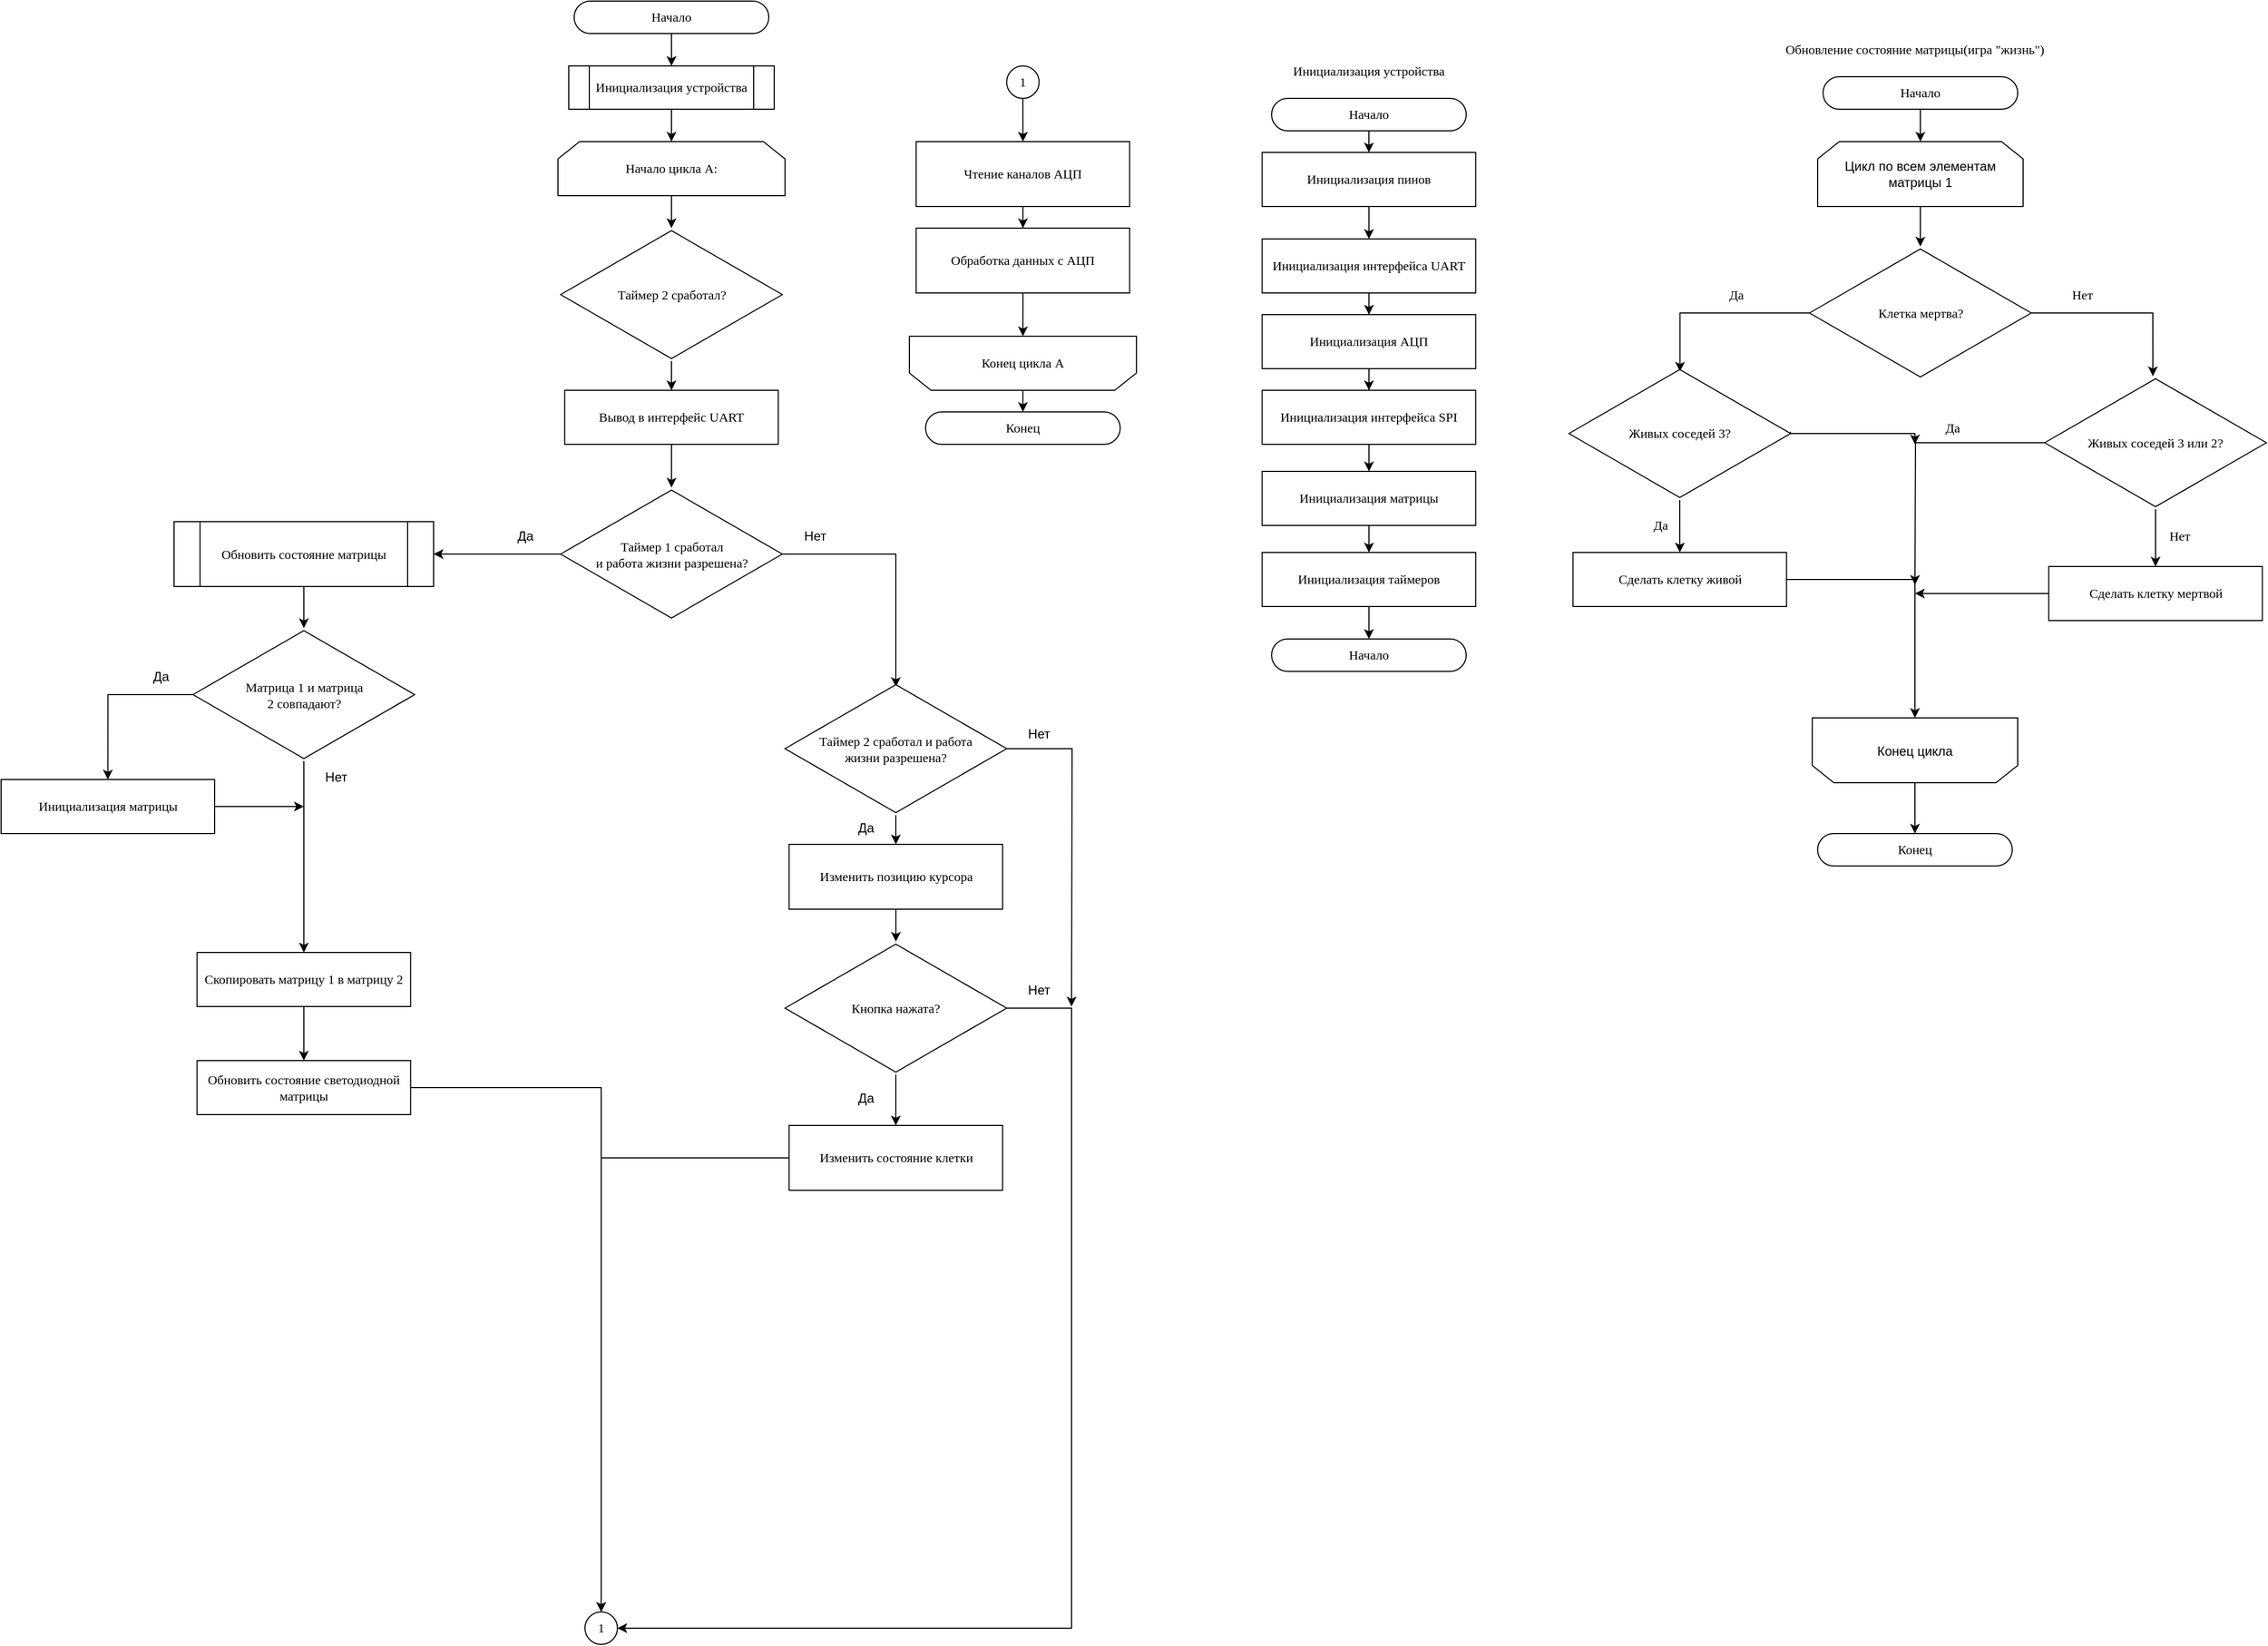 <mxfile version="20.0.1" type="github">
  <diagram id="C5RBs43oDa-KdzZeNtuy" name="Page-1">
    <mxGraphModel dx="1818" dy="937" grid="1" gridSize="10" guides="1" tooltips="1" connect="1" arrows="1" fold="1" page="1" pageScale="1" pageWidth="2336" pageHeight="1654" math="0" shadow="0">
      <root>
        <mxCell id="WIyWlLk6GJQsqaUBKTNV-0" />
        <mxCell id="WIyWlLk6GJQsqaUBKTNV-1" parent="WIyWlLk6GJQsqaUBKTNV-0" />
        <mxCell id="MBT03S3Ri95fmnL0dyo5-20" value="" style="edgeStyle=orthogonalEdgeStyle;rounded=0;orthogonalLoop=1;jettySize=auto;html=1;" edge="1" parent="WIyWlLk6GJQsqaUBKTNV-1" source="nwCR8Wp00dpBARo_HuRd-4" target="MBT03S3Ri95fmnL0dyo5-18">
          <mxGeometry relative="1" as="geometry" />
        </mxCell>
        <mxCell id="nwCR8Wp00dpBARo_HuRd-4" value="Таймер 2 сработал?" style="html=1;whiteSpace=wrap;aspect=fixed;shape=isoRectangle;fontFamily=Tahoma;" parent="WIyWlLk6GJQsqaUBKTNV-1" vertex="1">
          <mxGeometry x="627.5" y="240" width="205" height="123" as="geometry" />
        </mxCell>
        <mxCell id="nwCR8Wp00dpBARo_HuRd-10" value="" style="edgeStyle=orthogonalEdgeStyle;rounded=0;orthogonalLoop=1;jettySize=auto;html=1;fontFamily=GOST_type_B;fontSource=http%3A%2F%2Fru.legionfonts.com%2Fdownload%2Fgost-2-304-81-type-b-italic;" parent="WIyWlLk6GJQsqaUBKTNV-1" source="nwCR8Wp00dpBARo_HuRd-6" target="nwCR8Wp00dpBARo_HuRd-9" edge="1">
          <mxGeometry relative="1" as="geometry" />
        </mxCell>
        <mxCell id="nwCR8Wp00dpBARo_HuRd-6" value="Начало" style="rounded=1;whiteSpace=wrap;html=1;fontFamily=Tahoma;arcSize=50;" parent="WIyWlLk6GJQsqaUBKTNV-1" vertex="1">
          <mxGeometry x="640" y="30" width="180" height="30" as="geometry" />
        </mxCell>
        <mxCell id="nwCR8Wp00dpBARo_HuRd-54" value="" style="edgeStyle=orthogonalEdgeStyle;rounded=0;orthogonalLoop=1;jettySize=auto;html=1;fontFamily=GOST_type_B;fontSource=http%3A%2F%2Fru.legionfonts.com%2Fdownload%2Fgost-2-304-81-type-b-italic;" parent="WIyWlLk6GJQsqaUBKTNV-1" source="nwCR8Wp00dpBARo_HuRd-9" target="nwCR8Wp00dpBARo_HuRd-11" edge="1">
          <mxGeometry relative="1" as="geometry" />
        </mxCell>
        <mxCell id="nwCR8Wp00dpBARo_HuRd-9" value="Инициализация устройства" style="shape=process;whiteSpace=wrap;html=1;backgroundOutline=1;fontFamily=GOST_type_B;fontSource=http%3A%2F%2Fru.legionfonts.com%2Fdownload%2Fgost-2-304-81-type-b-italic;" parent="WIyWlLk6GJQsqaUBKTNV-1" vertex="1">
          <mxGeometry x="635" y="90" width="190" height="40" as="geometry" />
        </mxCell>
        <mxCell id="nwCR8Wp00dpBARo_HuRd-18" value="" style="edgeStyle=orthogonalEdgeStyle;rounded=0;orthogonalLoop=1;jettySize=auto;html=1;fontFamily=GOST_type_B;fontSource=http%3A%2F%2Fru.legionfonts.com%2Fdownload%2Fgost-2-304-81-type-b-italic;" parent="WIyWlLk6GJQsqaUBKTNV-1" source="nwCR8Wp00dpBARo_HuRd-11" target="nwCR8Wp00dpBARo_HuRd-4" edge="1">
          <mxGeometry relative="1" as="geometry" />
        </mxCell>
        <mxCell id="nwCR8Wp00dpBARo_HuRd-11" value="Начало цикла А:" style="shape=loopLimit;whiteSpace=wrap;html=1;fontFamily=GOST_type_B;fontSource=http%3A%2F%2Fru.legionfonts.com%2Fdownload%2Fgost-2-304-81-type-b-italic;" parent="WIyWlLk6GJQsqaUBKTNV-1" vertex="1">
          <mxGeometry x="625" y="160" width="210" height="50" as="geometry" />
        </mxCell>
        <mxCell id="nwCR8Wp00dpBARo_HuRd-26" value="" style="edgeStyle=orthogonalEdgeStyle;rounded=0;orthogonalLoop=1;jettySize=auto;html=1;fontFamily=GOST_type_B;fontSource=http%3A%2F%2Fru.legionfonts.com%2Fdownload%2Fgost-2-304-81-type-b-italic;" parent="WIyWlLk6GJQsqaUBKTNV-1" source="nwCR8Wp00dpBARo_HuRd-12" target="nwCR8Wp00dpBARo_HuRd-13" edge="1">
          <mxGeometry relative="1" as="geometry">
            <mxPoint x="620" y="700" as="targetPoint" />
          </mxGeometry>
        </mxCell>
        <mxCell id="MBT03S3Ri95fmnL0dyo5-70" style="edgeStyle=orthogonalEdgeStyle;rounded=0;orthogonalLoop=1;jettySize=auto;html=1;entryX=0.5;entryY=0.035;entryDx=0;entryDy=0;entryPerimeter=0;" edge="1" parent="WIyWlLk6GJQsqaUBKTNV-1" source="nwCR8Wp00dpBARo_HuRd-12" target="nwCR8Wp00dpBARo_HuRd-28">
          <mxGeometry relative="1" as="geometry" />
        </mxCell>
        <mxCell id="nwCR8Wp00dpBARo_HuRd-12" value="Таймер 1 сработал &lt;br&gt;и работа жизни разрешена?" style="html=1;whiteSpace=wrap;aspect=fixed;shape=isoRectangle;fontFamily=Tahoma;" parent="WIyWlLk6GJQsqaUBKTNV-1" vertex="1">
          <mxGeometry x="627.5" y="480" width="205" height="123" as="geometry" />
        </mxCell>
        <mxCell id="MBT03S3Ri95fmnL0dyo5-72" value="" style="edgeStyle=orthogonalEdgeStyle;rounded=0;orthogonalLoop=1;jettySize=auto;html=1;" edge="1" parent="WIyWlLk6GJQsqaUBKTNV-1" source="nwCR8Wp00dpBARo_HuRd-13" target="nwCR8Wp00dpBARo_HuRd-14">
          <mxGeometry relative="1" as="geometry" />
        </mxCell>
        <mxCell id="nwCR8Wp00dpBARo_HuRd-13" value="Обновить состояние матрицы" style="shape=process;whiteSpace=wrap;html=1;backgroundOutline=1;fontFamily=Tahoma;" parent="WIyWlLk6GJQsqaUBKTNV-1" vertex="1">
          <mxGeometry x="270" y="511.5" width="240" height="60" as="geometry" />
        </mxCell>
        <mxCell id="nwCR8Wp00dpBARo_HuRd-39" style="edgeStyle=orthogonalEdgeStyle;rounded=0;orthogonalLoop=1;jettySize=auto;html=1;entryX=0.5;entryY=0;entryDx=0;entryDy=0;fontFamily=GOST_type_B;fontSource=http%3A%2F%2Fru.legionfonts.com%2Fdownload%2Fgost-2-304-81-type-b-italic;exitX=0.012;exitY=0.5;exitDx=0;exitDy=0;exitPerimeter=0;" parent="WIyWlLk6GJQsqaUBKTNV-1" source="nwCR8Wp00dpBARo_HuRd-14" target="MBT03S3Ri95fmnL0dyo5-29" edge="1">
          <mxGeometry relative="1" as="geometry">
            <Array as="points">
              <mxPoint x="209" y="672" />
            </Array>
            <mxPoint x="200" y="750" as="targetPoint" />
          </mxGeometry>
        </mxCell>
        <mxCell id="nwCR8Wp00dpBARo_HuRd-41" style="edgeStyle=orthogonalEdgeStyle;rounded=0;orthogonalLoop=1;jettySize=auto;html=1;fontFamily=GOST_type_B;fontSource=http%3A%2F%2Fru.legionfonts.com%2Fdownload%2Fgost-2-304-81-type-b-italic;entryX=0.5;entryY=0;entryDx=0;entryDy=0;" parent="WIyWlLk6GJQsqaUBKTNV-1" source="nwCR8Wp00dpBARo_HuRd-14" target="MBT03S3Ri95fmnL0dyo5-31" edge="1">
          <mxGeometry relative="1" as="geometry">
            <mxPoint x="390" y="860" as="targetPoint" />
          </mxGeometry>
        </mxCell>
        <mxCell id="nwCR8Wp00dpBARo_HuRd-14" value="Матрица 1 и матрица &lt;br&gt;2 совпадают?" style="html=1;whiteSpace=wrap;aspect=fixed;shape=isoRectangle;fontFamily=Tahoma;" parent="WIyWlLk6GJQsqaUBKTNV-1" vertex="1">
          <mxGeometry x="287.5" y="610" width="205" height="123" as="geometry" />
        </mxCell>
        <mxCell id="nwCR8Wp00dpBARo_HuRd-42" value="" style="edgeStyle=orthogonalEdgeStyle;rounded=0;orthogonalLoop=1;jettySize=auto;html=1;fontFamily=GOST_type_B;fontSource=http%3A%2F%2Fru.legionfonts.com%2Fdownload%2Fgost-2-304-81-type-b-italic;exitX=0.5;exitY=1;exitDx=0;exitDy=0;entryX=0.5;entryY=0;entryDx=0;entryDy=0;" parent="WIyWlLk6GJQsqaUBKTNV-1" source="MBT03S3Ri95fmnL0dyo5-31" target="MBT03S3Ri95fmnL0dyo5-32" edge="1">
          <mxGeometry relative="1" as="geometry">
            <mxPoint x="390" y="968.5" as="sourcePoint" />
            <mxPoint x="390" y="990" as="targetPoint" />
            <Array as="points" />
          </mxGeometry>
        </mxCell>
        <mxCell id="nwCR8Wp00dpBARo_HuRd-47" style="edgeStyle=orthogonalEdgeStyle;rounded=0;orthogonalLoop=1;jettySize=auto;html=1;fontFamily=GOST_type_B;fontSource=http%3A%2F%2Fru.legionfonts.com%2Fdownload%2Fgost-2-304-81-type-b-italic;exitX=1;exitY=0.5;exitDx=0;exitDy=0;entryX=0.5;entryY=0;entryDx=0;entryDy=0;" parent="WIyWlLk6GJQsqaUBKTNV-1" source="MBT03S3Ri95fmnL0dyo5-32" edge="1" target="nwCR8Wp00dpBARo_HuRd-45">
          <mxGeometry relative="1" as="geometry">
            <mxPoint x="670" y="1390" as="targetPoint" />
            <mxPoint x="520" y="1330.0" as="sourcePoint" />
          </mxGeometry>
        </mxCell>
        <mxCell id="nwCR8Wp00dpBARo_HuRd-32" value="" style="edgeStyle=orthogonalEdgeStyle;rounded=0;orthogonalLoop=1;jettySize=auto;html=1;fontFamily=GOST_type_B;fontSource=http%3A%2F%2Fru.legionfonts.com%2Fdownload%2Fgost-2-304-81-type-b-italic;" parent="WIyWlLk6GJQsqaUBKTNV-1" source="nwCR8Wp00dpBARo_HuRd-22" target="nwCR8Wp00dpBARo_HuRd-31" edge="1">
          <mxGeometry relative="1" as="geometry" />
        </mxCell>
        <UserObject label="Изменить позицию курсора" treeRoot="1" id="nwCR8Wp00dpBARo_HuRd-22">
          <mxCell style="whiteSpace=wrap;html=1;align=center;treeFolding=1;treeMoving=1;newEdgeStyle={&quot;edgeStyle&quot;:&quot;elbowEdgeStyle&quot;,&quot;startArrow&quot;:&quot;none&quot;,&quot;endArrow&quot;:&quot;none&quot;};fontFamily=GOST_type_B;fontSource=http%3A%2F%2Fru.legionfonts.com%2Fdownload%2Fgost-2-304-81-type-b-italic;" parent="WIyWlLk6GJQsqaUBKTNV-1" vertex="1">
            <mxGeometry x="838.75" y="810" width="197.5" height="60" as="geometry" />
          </mxCell>
        </UserObject>
        <mxCell id="nwCR8Wp00dpBARo_HuRd-30" value="" style="edgeStyle=orthogonalEdgeStyle;rounded=0;orthogonalLoop=1;jettySize=auto;html=1;fontFamily=GOST_type_B;fontSource=http%3A%2F%2Fru.legionfonts.com%2Fdownload%2Fgost-2-304-81-type-b-italic;" parent="WIyWlLk6GJQsqaUBKTNV-1" source="nwCR8Wp00dpBARo_HuRd-28" target="nwCR8Wp00dpBARo_HuRd-22" edge="1">
          <mxGeometry relative="1" as="geometry" />
        </mxCell>
        <mxCell id="MBT03S3Ri95fmnL0dyo5-83" style="edgeStyle=orthogonalEdgeStyle;rounded=0;orthogonalLoop=1;jettySize=auto;html=1;" edge="1" parent="WIyWlLk6GJQsqaUBKTNV-1" source="nwCR8Wp00dpBARo_HuRd-28">
          <mxGeometry relative="1" as="geometry">
            <mxPoint x="1100" y="960" as="targetPoint" />
          </mxGeometry>
        </mxCell>
        <mxCell id="nwCR8Wp00dpBARo_HuRd-28" value="Таймер 2 сработал и работа&lt;br&gt;жизни разрешена?" style="html=1;whiteSpace=wrap;aspect=fixed;shape=isoRectangle;fontFamily=Tahoma;" parent="WIyWlLk6GJQsqaUBKTNV-1" vertex="1">
          <mxGeometry x="835" y="660" width="205" height="123" as="geometry" />
        </mxCell>
        <mxCell id="nwCR8Wp00dpBARo_HuRd-34" value="" style="edgeStyle=orthogonalEdgeStyle;rounded=0;orthogonalLoop=1;jettySize=auto;html=1;fontFamily=GOST_type_B;fontSource=http%3A%2F%2Fru.legionfonts.com%2Fdownload%2Fgost-2-304-81-type-b-italic;entryX=0.5;entryY=0;entryDx=0;entryDy=0;" parent="WIyWlLk6GJQsqaUBKTNV-1" source="nwCR8Wp00dpBARo_HuRd-31" target="MBT03S3Ri95fmnL0dyo5-33" edge="1">
          <mxGeometry relative="1" as="geometry">
            <mxPoint x="937.583" y="1050.0" as="targetPoint" />
          </mxGeometry>
        </mxCell>
        <mxCell id="MBT03S3Ri95fmnL0dyo5-84" style="edgeStyle=orthogonalEdgeStyle;rounded=0;orthogonalLoop=1;jettySize=auto;html=1;entryX=1;entryY=0.5;entryDx=0;entryDy=0;" edge="1" parent="WIyWlLk6GJQsqaUBKTNV-1" source="nwCR8Wp00dpBARo_HuRd-31" target="nwCR8Wp00dpBARo_HuRd-45">
          <mxGeometry relative="1" as="geometry">
            <Array as="points">
              <mxPoint x="1100" y="962" />
              <mxPoint x="1100" y="1535" />
            </Array>
          </mxGeometry>
        </mxCell>
        <mxCell id="nwCR8Wp00dpBARo_HuRd-31" value="Кнопка нажата?" style="html=1;whiteSpace=wrap;aspect=fixed;shape=isoRectangle;fontFamily=Tahoma;" parent="WIyWlLk6GJQsqaUBKTNV-1" vertex="1">
          <mxGeometry x="835" y="900" width="205" height="123" as="geometry" />
        </mxCell>
        <mxCell id="nwCR8Wp00dpBARo_HuRd-45" value="1" style="ellipse;whiteSpace=wrap;html=1;fontFamily=GOST_type_B;fontSource=http%3A%2F%2Fru.legionfonts.com%2Fdownload%2Fgost-2-304-81-type-b-italic;" parent="WIyWlLk6GJQsqaUBKTNV-1" vertex="1">
          <mxGeometry x="650" y="1520" width="30" height="30" as="geometry" />
        </mxCell>
        <mxCell id="nwCR8Wp00dpBARo_HuRd-50" value="" style="edgeStyle=orthogonalEdgeStyle;rounded=0;orthogonalLoop=1;jettySize=auto;html=1;fontFamily=GOST_type_B;fontSource=http%3A%2F%2Fru.legionfonts.com%2Fdownload%2Fgost-2-304-81-type-b-italic;" parent="WIyWlLk6GJQsqaUBKTNV-1" source="nwCR8Wp00dpBARo_HuRd-48" target="nwCR8Wp00dpBARo_HuRd-49" edge="1">
          <mxGeometry relative="1" as="geometry" />
        </mxCell>
        <mxCell id="nwCR8Wp00dpBARo_HuRd-48" value="1" style="ellipse;whiteSpace=wrap;html=1;fontFamily=GOST_type_B;fontSource=http%3A%2F%2Fru.legionfonts.com%2Fdownload%2Fgost-2-304-81-type-b-italic;" parent="WIyWlLk6GJQsqaUBKTNV-1" vertex="1">
          <mxGeometry x="1040" y="90" width="30" height="30" as="geometry" />
        </mxCell>
        <mxCell id="nwCR8Wp00dpBARo_HuRd-53" value="" style="edgeStyle=orthogonalEdgeStyle;rounded=0;orthogonalLoop=1;jettySize=auto;html=1;fontFamily=GOST_type_B;fontSource=http%3A%2F%2Fru.legionfonts.com%2Fdownload%2Fgost-2-304-81-type-b-italic;" parent="WIyWlLk6GJQsqaUBKTNV-1" source="nwCR8Wp00dpBARo_HuRd-49" target="nwCR8Wp00dpBARo_HuRd-52" edge="1">
          <mxGeometry relative="1" as="geometry" />
        </mxCell>
        <UserObject label="Чтение каналов АЦП" treeRoot="1" id="nwCR8Wp00dpBARo_HuRd-49">
          <mxCell style="whiteSpace=wrap;html=1;align=center;treeFolding=1;treeMoving=1;newEdgeStyle={&quot;edgeStyle&quot;:&quot;elbowEdgeStyle&quot;,&quot;startArrow&quot;:&quot;none&quot;,&quot;endArrow&quot;:&quot;none&quot;};fontFamily=GOST_type_B;fontSource=http%3A%2F%2Fru.legionfonts.com%2Fdownload%2Fgost-2-304-81-type-b-italic;" parent="WIyWlLk6GJQsqaUBKTNV-1" vertex="1">
            <mxGeometry x="956.25" y="160" width="197.5" height="60" as="geometry" />
          </mxCell>
        </UserObject>
        <mxCell id="nwCR8Wp00dpBARo_HuRd-58" value="" style="edgeStyle=orthogonalEdgeStyle;rounded=0;orthogonalLoop=1;jettySize=auto;html=1;fontFamily=GOST_type_B;fontSource=http%3A%2F%2Fru.legionfonts.com%2Fdownload%2Fgost-2-304-81-type-b-italic;" parent="WIyWlLk6GJQsqaUBKTNV-1" source="nwCR8Wp00dpBARo_HuRd-52" target="nwCR8Wp00dpBARo_HuRd-55" edge="1">
          <mxGeometry relative="1" as="geometry" />
        </mxCell>
        <UserObject label="Обработка данных с АЦП" treeRoot="1" id="nwCR8Wp00dpBARo_HuRd-52">
          <mxCell style="whiteSpace=wrap;html=1;align=center;treeFolding=1;treeMoving=1;newEdgeStyle={&quot;edgeStyle&quot;:&quot;elbowEdgeStyle&quot;,&quot;startArrow&quot;:&quot;none&quot;,&quot;endArrow&quot;:&quot;none&quot;};fontFamily=GOST_type_B;fontSource=http%3A%2F%2Fru.legionfonts.com%2Fdownload%2Fgost-2-304-81-type-b-italic;" parent="WIyWlLk6GJQsqaUBKTNV-1" vertex="1">
            <mxGeometry x="956.25" y="240" width="197.5" height="60" as="geometry" />
          </mxCell>
        </UserObject>
        <mxCell id="MBT03S3Ri95fmnL0dyo5-1" value="" style="edgeStyle=orthogonalEdgeStyle;rounded=0;orthogonalLoop=1;jettySize=auto;html=1;" edge="1" parent="WIyWlLk6GJQsqaUBKTNV-1" source="nwCR8Wp00dpBARo_HuRd-55" target="MBT03S3Ri95fmnL0dyo5-0">
          <mxGeometry relative="1" as="geometry" />
        </mxCell>
        <mxCell id="nwCR8Wp00dpBARo_HuRd-55" value="" style="shape=loopLimit;whiteSpace=wrap;html=1;fontFamily=GOST_type_B;fontSource=http%3A%2F%2Fru.legionfonts.com%2Fdownload%2Fgost-2-304-81-type-b-italic;rotation=-180;" parent="WIyWlLk6GJQsqaUBKTNV-1" vertex="1">
          <mxGeometry x="950" y="340" width="210" height="50" as="geometry" />
        </mxCell>
        <mxCell id="nwCR8Wp00dpBARo_HuRd-59" value="Конец цикла А" style="text;html=1;strokeColor=none;fillColor=none;align=center;verticalAlign=middle;whiteSpace=wrap;rounded=0;fontFamily=GOST_type_B;fontSource=http%3A%2F%2Fru.legionfonts.com%2Fdownload%2Fgost-2-304-81-type-b-italic;" parent="WIyWlLk6GJQsqaUBKTNV-1" vertex="1">
          <mxGeometry x="995" y="350" width="120" height="30" as="geometry" />
        </mxCell>
        <mxCell id="nwCR8Wp00dpBARo_HuRd-60" value="Инициализация устройства" style="text;html=1;strokeColor=none;fillColor=none;align=center;verticalAlign=middle;whiteSpace=wrap;rounded=0;fontFamily=GOST_type_B;fontSource=http%3A%2F%2Fru.legionfonts.com%2Fdownload%2Fgost-2-304-81-type-b-italic;" parent="WIyWlLk6GJQsqaUBKTNV-1" vertex="1">
          <mxGeometry x="1270" y="80" width="210" height="30" as="geometry" />
        </mxCell>
        <mxCell id="MBT03S3Ri95fmnL0dyo5-0" value="Конец" style="rounded=1;whiteSpace=wrap;html=1;fontFamily=Tahoma;arcSize=50;" vertex="1" parent="WIyWlLk6GJQsqaUBKTNV-1">
          <mxGeometry x="965" y="410" width="180" height="30" as="geometry" />
        </mxCell>
        <mxCell id="MBT03S3Ri95fmnL0dyo5-4" value="" style="edgeStyle=orthogonalEdgeStyle;rounded=0;orthogonalLoop=1;jettySize=auto;html=1;" edge="1" parent="WIyWlLk6GJQsqaUBKTNV-1" source="MBT03S3Ri95fmnL0dyo5-2" target="MBT03S3Ri95fmnL0dyo5-3">
          <mxGeometry relative="1" as="geometry" />
        </mxCell>
        <mxCell id="MBT03S3Ri95fmnL0dyo5-2" value="Начало" style="rounded=1;whiteSpace=wrap;html=1;fontFamily=Tahoma;arcSize=50;" vertex="1" parent="WIyWlLk6GJQsqaUBKTNV-1">
          <mxGeometry x="1285" y="120" width="180" height="30" as="geometry" />
        </mxCell>
        <mxCell id="MBT03S3Ri95fmnL0dyo5-6" value="" style="edgeStyle=orthogonalEdgeStyle;rounded=0;orthogonalLoop=1;jettySize=auto;html=1;" edge="1" parent="WIyWlLk6GJQsqaUBKTNV-1" source="MBT03S3Ri95fmnL0dyo5-3" target="MBT03S3Ri95fmnL0dyo5-5">
          <mxGeometry relative="1" as="geometry" />
        </mxCell>
        <UserObject label="Инициализация пинов" treeRoot="1" id="MBT03S3Ri95fmnL0dyo5-3">
          <mxCell style="whiteSpace=wrap;html=1;align=center;treeFolding=1;treeMoving=1;newEdgeStyle={&quot;edgeStyle&quot;:&quot;elbowEdgeStyle&quot;,&quot;startArrow&quot;:&quot;none&quot;,&quot;endArrow&quot;:&quot;none&quot;};fontFamily=GOST_type_B;fontSource=http%3A%2F%2Fru.legionfonts.com%2Fdownload%2Fgost-2-304-81-type-b-italic;" vertex="1" parent="WIyWlLk6GJQsqaUBKTNV-1">
            <mxGeometry x="1276.25" y="170" width="197.5" height="50" as="geometry" />
          </mxCell>
        </UserObject>
        <mxCell id="MBT03S3Ri95fmnL0dyo5-8" value="" style="edgeStyle=orthogonalEdgeStyle;rounded=0;orthogonalLoop=1;jettySize=auto;html=1;" edge="1" parent="WIyWlLk6GJQsqaUBKTNV-1" source="MBT03S3Ri95fmnL0dyo5-5" target="MBT03S3Ri95fmnL0dyo5-7">
          <mxGeometry relative="1" as="geometry" />
        </mxCell>
        <UserObject label="Инициализация интерфейса UART" treeRoot="1" id="MBT03S3Ri95fmnL0dyo5-5">
          <mxCell style="whiteSpace=wrap;html=1;align=center;treeFolding=1;treeMoving=1;newEdgeStyle={&quot;edgeStyle&quot;:&quot;elbowEdgeStyle&quot;,&quot;startArrow&quot;:&quot;none&quot;,&quot;endArrow&quot;:&quot;none&quot;};fontFamily=GOST_type_B;fontSource=http%3A%2F%2Fru.legionfonts.com%2Fdownload%2Fgost-2-304-81-type-b-italic;" vertex="1" parent="WIyWlLk6GJQsqaUBKTNV-1">
            <mxGeometry x="1276.25" y="250" width="197.5" height="50" as="geometry" />
          </mxCell>
        </UserObject>
        <mxCell id="MBT03S3Ri95fmnL0dyo5-12" value="" style="edgeStyle=orthogonalEdgeStyle;rounded=0;orthogonalLoop=1;jettySize=auto;html=1;" edge="1" parent="WIyWlLk6GJQsqaUBKTNV-1" source="MBT03S3Ri95fmnL0dyo5-7" target="MBT03S3Ri95fmnL0dyo5-11">
          <mxGeometry relative="1" as="geometry" />
        </mxCell>
        <UserObject label="Инициализация АЦП" treeRoot="1" id="MBT03S3Ri95fmnL0dyo5-7">
          <mxCell style="whiteSpace=wrap;html=1;align=center;treeFolding=1;treeMoving=1;newEdgeStyle={&quot;edgeStyle&quot;:&quot;elbowEdgeStyle&quot;,&quot;startArrow&quot;:&quot;none&quot;,&quot;endArrow&quot;:&quot;none&quot;};fontFamily=GOST_type_B;fontSource=http%3A%2F%2Fru.legionfonts.com%2Fdownload%2Fgost-2-304-81-type-b-italic;" vertex="1" parent="WIyWlLk6GJQsqaUBKTNV-1">
            <mxGeometry x="1276.25" y="320" width="197.5" height="50" as="geometry" />
          </mxCell>
        </UserObject>
        <mxCell id="MBT03S3Ri95fmnL0dyo5-14" value="" style="edgeStyle=orthogonalEdgeStyle;rounded=0;orthogonalLoop=1;jettySize=auto;html=1;" edge="1" parent="WIyWlLk6GJQsqaUBKTNV-1" source="MBT03S3Ri95fmnL0dyo5-11" target="MBT03S3Ri95fmnL0dyo5-13">
          <mxGeometry relative="1" as="geometry" />
        </mxCell>
        <UserObject label="Инициализация интерфейса SPI" treeRoot="1" id="MBT03S3Ri95fmnL0dyo5-11">
          <mxCell style="whiteSpace=wrap;html=1;align=center;treeFolding=1;treeMoving=1;newEdgeStyle={&quot;edgeStyle&quot;:&quot;elbowEdgeStyle&quot;,&quot;startArrow&quot;:&quot;none&quot;,&quot;endArrow&quot;:&quot;none&quot;};fontFamily=GOST_type_B;fontSource=http%3A%2F%2Fru.legionfonts.com%2Fdownload%2Fgost-2-304-81-type-b-italic;" vertex="1" parent="WIyWlLk6GJQsqaUBKTNV-1">
            <mxGeometry x="1276.25" y="390" width="197.5" height="50" as="geometry" />
          </mxCell>
        </UserObject>
        <mxCell id="MBT03S3Ri95fmnL0dyo5-24" value="" style="edgeStyle=orthogonalEdgeStyle;rounded=0;orthogonalLoop=1;jettySize=auto;html=1;" edge="1" parent="WIyWlLk6GJQsqaUBKTNV-1" source="MBT03S3Ri95fmnL0dyo5-13" target="MBT03S3Ri95fmnL0dyo5-23">
          <mxGeometry relative="1" as="geometry" />
        </mxCell>
        <UserObject label="Инициализация матрицы" treeRoot="1" id="MBT03S3Ri95fmnL0dyo5-13">
          <mxCell style="whiteSpace=wrap;html=1;align=center;treeFolding=1;treeMoving=1;newEdgeStyle={&quot;edgeStyle&quot;:&quot;elbowEdgeStyle&quot;,&quot;startArrow&quot;:&quot;none&quot;,&quot;endArrow&quot;:&quot;none&quot;};fontFamily=GOST_type_B;fontSource=http%3A%2F%2Fru.legionfonts.com%2Fdownload%2Fgost-2-304-81-type-b-italic;" vertex="1" parent="WIyWlLk6GJQsqaUBKTNV-1">
            <mxGeometry x="1276.25" y="465" width="197.5" height="50" as="geometry" />
          </mxCell>
        </UserObject>
        <mxCell id="MBT03S3Ri95fmnL0dyo5-16" value="Начало" style="rounded=1;whiteSpace=wrap;html=1;fontFamily=Tahoma;arcSize=50;" vertex="1" parent="WIyWlLk6GJQsqaUBKTNV-1">
          <mxGeometry x="1285" y="620" width="180" height="30" as="geometry" />
        </mxCell>
        <mxCell id="MBT03S3Ri95fmnL0dyo5-21" value="" style="edgeStyle=orthogonalEdgeStyle;rounded=0;orthogonalLoop=1;jettySize=auto;html=1;" edge="1" parent="WIyWlLk6GJQsqaUBKTNV-1" source="MBT03S3Ri95fmnL0dyo5-18" target="nwCR8Wp00dpBARo_HuRd-12">
          <mxGeometry relative="1" as="geometry" />
        </mxCell>
        <UserObject label="Вывод в интерфейс UART" treeRoot="1" id="MBT03S3Ri95fmnL0dyo5-18">
          <mxCell style="whiteSpace=wrap;html=1;align=center;treeFolding=1;treeMoving=1;newEdgeStyle={&quot;edgeStyle&quot;:&quot;elbowEdgeStyle&quot;,&quot;startArrow&quot;:&quot;none&quot;,&quot;endArrow&quot;:&quot;none&quot;};fontFamily=GOST_type_B;fontSource=http%3A%2F%2Fru.legionfonts.com%2Fdownload%2Fgost-2-304-81-type-b-italic;" vertex="1" parent="WIyWlLk6GJQsqaUBKTNV-1">
            <mxGeometry x="631.25" y="390" width="197.5" height="50" as="geometry" />
          </mxCell>
        </UserObject>
        <mxCell id="MBT03S3Ri95fmnL0dyo5-25" value="" style="edgeStyle=orthogonalEdgeStyle;rounded=0;orthogonalLoop=1;jettySize=auto;html=1;" edge="1" parent="WIyWlLk6GJQsqaUBKTNV-1" source="MBT03S3Ri95fmnL0dyo5-23" target="MBT03S3Ri95fmnL0dyo5-16">
          <mxGeometry relative="1" as="geometry" />
        </mxCell>
        <UserObject label="Инициализация таймеров" treeRoot="1" id="MBT03S3Ri95fmnL0dyo5-23">
          <mxCell style="whiteSpace=wrap;html=1;align=center;treeFolding=1;treeMoving=1;newEdgeStyle={&quot;edgeStyle&quot;:&quot;elbowEdgeStyle&quot;,&quot;startArrow&quot;:&quot;none&quot;,&quot;endArrow&quot;:&quot;none&quot;};fontFamily=GOST_type_B;fontSource=http%3A%2F%2Fru.legionfonts.com%2Fdownload%2Fgost-2-304-81-type-b-italic;" vertex="1" parent="WIyWlLk6GJQsqaUBKTNV-1">
            <mxGeometry x="1276.25" y="540" width="197.5" height="50" as="geometry" />
          </mxCell>
        </UserObject>
        <mxCell id="MBT03S3Ri95fmnL0dyo5-30" style="edgeStyle=orthogonalEdgeStyle;rounded=0;orthogonalLoop=1;jettySize=auto;html=1;" edge="1" parent="WIyWlLk6GJQsqaUBKTNV-1" source="MBT03S3Ri95fmnL0dyo5-29">
          <mxGeometry relative="1" as="geometry">
            <mxPoint x="390" y="775" as="targetPoint" />
          </mxGeometry>
        </mxCell>
        <UserObject label="Инициализация матрицы" treeRoot="1" id="MBT03S3Ri95fmnL0dyo5-29">
          <mxCell style="whiteSpace=wrap;html=1;align=center;treeFolding=1;treeMoving=1;newEdgeStyle={&quot;edgeStyle&quot;:&quot;elbowEdgeStyle&quot;,&quot;startArrow&quot;:&quot;none&quot;,&quot;endArrow&quot;:&quot;none&quot;};fontFamily=GOST_type_B;fontSource=http%3A%2F%2Fru.legionfonts.com%2Fdownload%2Fgost-2-304-81-type-b-italic;" vertex="1" parent="WIyWlLk6GJQsqaUBKTNV-1">
            <mxGeometry x="110" y="750" width="197.5" height="50" as="geometry" />
          </mxCell>
        </UserObject>
        <UserObject label="Скопировать матрицу 1 в матрицу 2" treeRoot="1" id="MBT03S3Ri95fmnL0dyo5-31">
          <mxCell style="whiteSpace=wrap;html=1;align=center;treeFolding=1;treeMoving=1;newEdgeStyle={&quot;edgeStyle&quot;:&quot;elbowEdgeStyle&quot;,&quot;startArrow&quot;:&quot;none&quot;,&quot;endArrow&quot;:&quot;none&quot;};fontFamily=GOST_type_B;fontSource=http%3A%2F%2Fru.legionfonts.com%2Fdownload%2Fgost-2-304-81-type-b-italic;" vertex="1" parent="WIyWlLk6GJQsqaUBKTNV-1">
            <mxGeometry x="291.25" y="910" width="197.5" height="50" as="geometry" />
          </mxCell>
        </UserObject>
        <UserObject label="Обновить состояние светодиодной матрицы" treeRoot="1" id="MBT03S3Ri95fmnL0dyo5-32">
          <mxCell style="whiteSpace=wrap;html=1;align=center;treeFolding=1;treeMoving=1;newEdgeStyle={&quot;edgeStyle&quot;:&quot;elbowEdgeStyle&quot;,&quot;startArrow&quot;:&quot;none&quot;,&quot;endArrow&quot;:&quot;none&quot;};fontFamily=GOST_type_B;fontSource=http%3A%2F%2Fru.legionfonts.com%2Fdownload%2Fgost-2-304-81-type-b-italic;" vertex="1" parent="WIyWlLk6GJQsqaUBKTNV-1">
            <mxGeometry x="291.25" y="1010" width="197.5" height="50" as="geometry" />
          </mxCell>
        </UserObject>
        <mxCell id="MBT03S3Ri95fmnL0dyo5-76" style="edgeStyle=orthogonalEdgeStyle;rounded=0;orthogonalLoop=1;jettySize=auto;html=1;entryX=0.5;entryY=0;entryDx=0;entryDy=0;" edge="1" parent="WIyWlLk6GJQsqaUBKTNV-1" source="MBT03S3Ri95fmnL0dyo5-33" target="nwCR8Wp00dpBARo_HuRd-45">
          <mxGeometry relative="1" as="geometry" />
        </mxCell>
        <UserObject label="Изменить состояние клетки" treeRoot="1" id="MBT03S3Ri95fmnL0dyo5-33">
          <mxCell style="whiteSpace=wrap;html=1;align=center;treeFolding=1;treeMoving=1;newEdgeStyle={&quot;edgeStyle&quot;:&quot;elbowEdgeStyle&quot;,&quot;startArrow&quot;:&quot;none&quot;,&quot;endArrow&quot;:&quot;none&quot;};fontFamily=GOST_type_B;fontSource=http%3A%2F%2Fru.legionfonts.com%2Fdownload%2Fgost-2-304-81-type-b-italic;" vertex="1" parent="WIyWlLk6GJQsqaUBKTNV-1">
            <mxGeometry x="838.75" y="1070" width="197.5" height="60" as="geometry" />
          </mxCell>
        </UserObject>
        <mxCell id="MBT03S3Ri95fmnL0dyo5-39" value="" style="edgeStyle=orthogonalEdgeStyle;rounded=0;orthogonalLoop=1;jettySize=auto;html=1;exitX=0.5;exitY=1;exitDx=0;exitDy=0;" edge="1" parent="WIyWlLk6GJQsqaUBKTNV-1" source="MBT03S3Ri95fmnL0dyo5-34" target="MBT03S3Ri95fmnL0dyo5-38">
          <mxGeometry relative="1" as="geometry">
            <Array as="points">
              <mxPoint x="1885" y="140" />
              <mxPoint x="1885" y="140" />
            </Array>
          </mxGeometry>
        </mxCell>
        <mxCell id="MBT03S3Ri95fmnL0dyo5-34" value="Начало" style="rounded=1;whiteSpace=wrap;html=1;fontFamily=Tahoma;arcSize=50;" vertex="1" parent="WIyWlLk6GJQsqaUBKTNV-1">
          <mxGeometry x="1795" y="100" width="180" height="30" as="geometry" />
        </mxCell>
        <mxCell id="MBT03S3Ri95fmnL0dyo5-37" value="Обновление состояние матрицы(игра &quot;жизнь&quot;)" style="text;html=1;strokeColor=none;fillColor=none;align=center;verticalAlign=middle;whiteSpace=wrap;rounded=0;fontFamily=GOST_type_B;fontSource=http%3A%2F%2Fru.legionfonts.com%2Fdownload%2Fgost-2-304-81-type-b-italic;" vertex="1" parent="WIyWlLk6GJQsqaUBKTNV-1">
          <mxGeometry x="1755" y="60" width="250" height="30" as="geometry" />
        </mxCell>
        <mxCell id="MBT03S3Ri95fmnL0dyo5-41" value="" style="edgeStyle=orthogonalEdgeStyle;rounded=0;orthogonalLoop=1;jettySize=auto;html=1;" edge="1" parent="WIyWlLk6GJQsqaUBKTNV-1" source="MBT03S3Ri95fmnL0dyo5-38" target="MBT03S3Ri95fmnL0dyo5-40">
          <mxGeometry relative="1" as="geometry" />
        </mxCell>
        <mxCell id="MBT03S3Ri95fmnL0dyo5-38" value="Цикл по всем элементам матрицы 1" style="shape=loopLimit;whiteSpace=wrap;html=1;" vertex="1" parent="WIyWlLk6GJQsqaUBKTNV-1">
          <mxGeometry x="1790" y="160" width="190" height="60" as="geometry" />
        </mxCell>
        <mxCell id="MBT03S3Ri95fmnL0dyo5-43" style="edgeStyle=orthogonalEdgeStyle;rounded=0;orthogonalLoop=1;jettySize=auto;html=1;entryX=0.501;entryY=0.034;entryDx=0;entryDy=0;entryPerimeter=0;" edge="1" parent="WIyWlLk6GJQsqaUBKTNV-1" source="MBT03S3Ri95fmnL0dyo5-40" target="MBT03S3Ri95fmnL0dyo5-42">
          <mxGeometry relative="1" as="geometry">
            <Array as="points">
              <mxPoint x="1663" y="319" />
            </Array>
          </mxGeometry>
        </mxCell>
        <mxCell id="MBT03S3Ri95fmnL0dyo5-48" style="edgeStyle=orthogonalEdgeStyle;rounded=0;orthogonalLoop=1;jettySize=auto;html=1;entryX=0.488;entryY=0;entryDx=0;entryDy=0;entryPerimeter=0;" edge="1" parent="WIyWlLk6GJQsqaUBKTNV-1" source="MBT03S3Ri95fmnL0dyo5-40" target="MBT03S3Ri95fmnL0dyo5-47">
          <mxGeometry relative="1" as="geometry" />
        </mxCell>
        <mxCell id="MBT03S3Ri95fmnL0dyo5-40" value="Клетка мертва?" style="html=1;whiteSpace=wrap;aspect=fixed;shape=isoRectangle;fontFamily=Tahoma;" vertex="1" parent="WIyWlLk6GJQsqaUBKTNV-1">
          <mxGeometry x="1782.5" y="257" width="205" height="123" as="geometry" />
        </mxCell>
        <mxCell id="MBT03S3Ri95fmnL0dyo5-46" value="" style="edgeStyle=orthogonalEdgeStyle;rounded=0;orthogonalLoop=1;jettySize=auto;html=1;" edge="1" parent="WIyWlLk6GJQsqaUBKTNV-1" source="MBT03S3Ri95fmnL0dyo5-42" target="MBT03S3Ri95fmnL0dyo5-45">
          <mxGeometry relative="1" as="geometry" />
        </mxCell>
        <mxCell id="MBT03S3Ri95fmnL0dyo5-62" style="edgeStyle=orthogonalEdgeStyle;rounded=0;orthogonalLoop=1;jettySize=auto;html=1;exitX=0.999;exitY=0.487;exitDx=0;exitDy=0;exitPerimeter=0;" edge="1" parent="WIyWlLk6GJQsqaUBKTNV-1" source="MBT03S3Ri95fmnL0dyo5-42">
          <mxGeometry relative="1" as="geometry">
            <mxPoint x="1880" y="440" as="targetPoint" />
            <Array as="points">
              <mxPoint x="1765" y="430" />
              <mxPoint x="1880" y="430" />
            </Array>
          </mxGeometry>
        </mxCell>
        <mxCell id="MBT03S3Ri95fmnL0dyo5-42" value="Живых соседей 3?" style="html=1;whiteSpace=wrap;aspect=fixed;shape=isoRectangle;fontFamily=Tahoma;" vertex="1" parent="WIyWlLk6GJQsqaUBKTNV-1">
          <mxGeometry x="1560" y="368.5" width="205" height="123" as="geometry" />
        </mxCell>
        <mxCell id="MBT03S3Ri95fmnL0dyo5-58" style="edgeStyle=orthogonalEdgeStyle;rounded=0;orthogonalLoop=1;jettySize=auto;html=1;entryX=0.5;entryY=1;entryDx=0;entryDy=0;" edge="1" parent="WIyWlLk6GJQsqaUBKTNV-1" source="MBT03S3Ri95fmnL0dyo5-45" target="MBT03S3Ri95fmnL0dyo5-56">
          <mxGeometry relative="1" as="geometry" />
        </mxCell>
        <UserObject label="Сделать клетку живой" treeRoot="1" id="MBT03S3Ri95fmnL0dyo5-45">
          <mxCell style="whiteSpace=wrap;html=1;align=center;treeFolding=1;treeMoving=1;newEdgeStyle={&quot;edgeStyle&quot;:&quot;elbowEdgeStyle&quot;,&quot;startArrow&quot;:&quot;none&quot;,&quot;endArrow&quot;:&quot;none&quot;};fontFamily=GOST_type_B;fontSource=http%3A%2F%2Fru.legionfonts.com%2Fdownload%2Fgost-2-304-81-type-b-italic;" vertex="1" parent="WIyWlLk6GJQsqaUBKTNV-1">
            <mxGeometry x="1563.75" y="540" width="197.5" height="50" as="geometry" />
          </mxCell>
        </UserObject>
        <mxCell id="MBT03S3Ri95fmnL0dyo5-51" style="edgeStyle=orthogonalEdgeStyle;rounded=0;orthogonalLoop=1;jettySize=auto;html=1;entryX=0.5;entryY=0;entryDx=0;entryDy=0;" edge="1" parent="WIyWlLk6GJQsqaUBKTNV-1" source="MBT03S3Ri95fmnL0dyo5-47" target="MBT03S3Ri95fmnL0dyo5-50">
          <mxGeometry relative="1" as="geometry" />
        </mxCell>
        <mxCell id="MBT03S3Ri95fmnL0dyo5-60" style="edgeStyle=orthogonalEdgeStyle;rounded=0;orthogonalLoop=1;jettySize=auto;html=1;" edge="1" parent="WIyWlLk6GJQsqaUBKTNV-1" source="MBT03S3Ri95fmnL0dyo5-47">
          <mxGeometry relative="1" as="geometry">
            <mxPoint x="1880" y="570" as="targetPoint" />
          </mxGeometry>
        </mxCell>
        <mxCell id="MBT03S3Ri95fmnL0dyo5-47" value="Живых соседей 3 или 2?" style="html=1;whiteSpace=wrap;aspect=fixed;shape=isoRectangle;fontFamily=Tahoma;" vertex="1" parent="WIyWlLk6GJQsqaUBKTNV-1">
          <mxGeometry x="2000" y="377" width="205" height="123" as="geometry" />
        </mxCell>
        <mxCell id="MBT03S3Ri95fmnL0dyo5-59" style="edgeStyle=orthogonalEdgeStyle;rounded=0;orthogonalLoop=1;jettySize=auto;html=1;" edge="1" parent="WIyWlLk6GJQsqaUBKTNV-1" source="MBT03S3Ri95fmnL0dyo5-50">
          <mxGeometry relative="1" as="geometry">
            <mxPoint x="1880.0" y="578" as="targetPoint" />
          </mxGeometry>
        </mxCell>
        <UserObject label="Сделать клетку мертвой" treeRoot="1" id="MBT03S3Ri95fmnL0dyo5-50">
          <mxCell style="whiteSpace=wrap;html=1;align=center;treeFolding=1;treeMoving=1;newEdgeStyle={&quot;edgeStyle&quot;:&quot;elbowEdgeStyle&quot;,&quot;startArrow&quot;:&quot;none&quot;,&quot;endArrow&quot;:&quot;none&quot;};fontFamily=GOST_type_B;fontSource=http%3A%2F%2Fru.legionfonts.com%2Fdownload%2Fgost-2-304-81-type-b-italic;" vertex="1" parent="WIyWlLk6GJQsqaUBKTNV-1">
            <mxGeometry x="2003.75" y="553" width="197.5" height="50" as="geometry" />
          </mxCell>
        </UserObject>
        <mxCell id="MBT03S3Ri95fmnL0dyo5-52" value="Да" style="text;html=1;strokeColor=none;fillColor=none;align=center;verticalAlign=middle;whiteSpace=wrap;rounded=0;fontFamily=GOST_type_B;fontSource=http%3A%2F%2Fru.legionfonts.com%2Fdownload%2Fgost-2-304-81-type-b-italic;" vertex="1" parent="WIyWlLk6GJQsqaUBKTNV-1">
          <mxGeometry x="1700" y="286.5" width="30" height="30" as="geometry" />
        </mxCell>
        <mxCell id="MBT03S3Ri95fmnL0dyo5-53" value="Нет" style="text;html=1;strokeColor=none;fillColor=none;align=center;verticalAlign=middle;whiteSpace=wrap;rounded=0;fontFamily=GOST_type_B;fontSource=http%3A%2F%2Fru.legionfonts.com%2Fdownload%2Fgost-2-304-81-type-b-italic;" vertex="1" parent="WIyWlLk6GJQsqaUBKTNV-1">
          <mxGeometry x="2020" y="286.5" width="30" height="30" as="geometry" />
        </mxCell>
        <mxCell id="MBT03S3Ri95fmnL0dyo5-54" value="Нет" style="text;html=1;strokeColor=none;fillColor=none;align=center;verticalAlign=middle;whiteSpace=wrap;rounded=0;fontFamily=GOST_type_B;fontSource=http%3A%2F%2Fru.legionfonts.com%2Fdownload%2Fgost-2-304-81-type-b-italic;" vertex="1" parent="WIyWlLk6GJQsqaUBKTNV-1">
          <mxGeometry x="2110" y="510" width="30" height="30" as="geometry" />
        </mxCell>
        <mxCell id="MBT03S3Ri95fmnL0dyo5-55" value="Да" style="text;html=1;strokeColor=none;fillColor=none;align=center;verticalAlign=middle;whiteSpace=wrap;rounded=0;fontFamily=GOST_type_B;fontSource=http%3A%2F%2Fru.legionfonts.com%2Fdownload%2Fgost-2-304-81-type-b-italic;" vertex="1" parent="WIyWlLk6GJQsqaUBKTNV-1">
          <mxGeometry x="1630" y="500" width="30" height="30" as="geometry" />
        </mxCell>
        <mxCell id="MBT03S3Ri95fmnL0dyo5-64" value="" style="edgeStyle=orthogonalEdgeStyle;rounded=0;orthogonalLoop=1;jettySize=auto;html=1;" edge="1" parent="WIyWlLk6GJQsqaUBKTNV-1" source="MBT03S3Ri95fmnL0dyo5-56" target="MBT03S3Ri95fmnL0dyo5-63">
          <mxGeometry relative="1" as="geometry" />
        </mxCell>
        <mxCell id="MBT03S3Ri95fmnL0dyo5-56" value="" style="shape=loopLimit;whiteSpace=wrap;html=1;rotation=-180;" vertex="1" parent="WIyWlLk6GJQsqaUBKTNV-1">
          <mxGeometry x="1785" y="693" width="190" height="60" as="geometry" />
        </mxCell>
        <mxCell id="MBT03S3Ri95fmnL0dyo5-57" value="Конец цикла" style="text;html=1;strokeColor=none;fillColor=none;align=center;verticalAlign=middle;whiteSpace=wrap;rounded=0;" vertex="1" parent="WIyWlLk6GJQsqaUBKTNV-1">
          <mxGeometry x="1835" y="709.25" width="90" height="30" as="geometry" />
        </mxCell>
        <mxCell id="MBT03S3Ri95fmnL0dyo5-61" value="Да" style="text;html=1;strokeColor=none;fillColor=none;align=center;verticalAlign=middle;whiteSpace=wrap;rounded=0;fontFamily=GOST_type_B;fontSource=http%3A%2F%2Fru.legionfonts.com%2Fdownload%2Fgost-2-304-81-type-b-italic;" vertex="1" parent="WIyWlLk6GJQsqaUBKTNV-1">
          <mxGeometry x="1900" y="410" width="30" height="30" as="geometry" />
        </mxCell>
        <mxCell id="MBT03S3Ri95fmnL0dyo5-63" value="Конец" style="rounded=1;whiteSpace=wrap;html=1;fontFamily=Tahoma;arcSize=50;" vertex="1" parent="WIyWlLk6GJQsqaUBKTNV-1">
          <mxGeometry x="1790" y="800" width="180" height="30" as="geometry" />
        </mxCell>
        <mxCell id="MBT03S3Ri95fmnL0dyo5-65" value="Да" style="text;html=1;strokeColor=none;fillColor=none;align=center;verticalAlign=middle;whiteSpace=wrap;rounded=0;" vertex="1" parent="WIyWlLk6GJQsqaUBKTNV-1">
          <mxGeometry x="565" y="510" width="60" height="30" as="geometry" />
        </mxCell>
        <mxCell id="MBT03S3Ri95fmnL0dyo5-68" value="Нет" style="text;html=1;strokeColor=none;fillColor=none;align=center;verticalAlign=middle;whiteSpace=wrap;rounded=0;" vertex="1" parent="WIyWlLk6GJQsqaUBKTNV-1">
          <mxGeometry x="832.5" y="510" width="60" height="30" as="geometry" />
        </mxCell>
        <mxCell id="MBT03S3Ri95fmnL0dyo5-73" value="Да" style="text;html=1;strokeColor=none;fillColor=none;align=center;verticalAlign=middle;whiteSpace=wrap;rounded=0;" vertex="1" parent="WIyWlLk6GJQsqaUBKTNV-1">
          <mxGeometry x="227.5" y="640" width="60" height="30" as="geometry" />
        </mxCell>
        <mxCell id="MBT03S3Ri95fmnL0dyo5-74" value="Нет" style="text;html=1;strokeColor=none;fillColor=none;align=center;verticalAlign=middle;whiteSpace=wrap;rounded=0;" vertex="1" parent="WIyWlLk6GJQsqaUBKTNV-1">
          <mxGeometry x="390" y="733" width="60" height="30" as="geometry" />
        </mxCell>
        <mxCell id="MBT03S3Ri95fmnL0dyo5-75" value="Да" style="text;html=1;strokeColor=none;fillColor=none;align=center;verticalAlign=middle;whiteSpace=wrap;rounded=0;" vertex="1" parent="WIyWlLk6GJQsqaUBKTNV-1">
          <mxGeometry x="880" y="1030" width="60" height="30" as="geometry" />
        </mxCell>
        <mxCell id="MBT03S3Ri95fmnL0dyo5-79" value="Да" style="text;html=1;strokeColor=none;fillColor=none;align=center;verticalAlign=middle;whiteSpace=wrap;rounded=0;" vertex="1" parent="WIyWlLk6GJQsqaUBKTNV-1">
          <mxGeometry x="880" y="780" width="60" height="30" as="geometry" />
        </mxCell>
        <mxCell id="MBT03S3Ri95fmnL0dyo5-81" value="Нет" style="text;html=1;strokeColor=none;fillColor=none;align=center;verticalAlign=middle;whiteSpace=wrap;rounded=0;" vertex="1" parent="WIyWlLk6GJQsqaUBKTNV-1">
          <mxGeometry x="1040" y="693" width="60" height="30" as="geometry" />
        </mxCell>
        <mxCell id="MBT03S3Ri95fmnL0dyo5-82" value="Нет" style="text;html=1;strokeColor=none;fillColor=none;align=center;verticalAlign=middle;whiteSpace=wrap;rounded=0;" vertex="1" parent="WIyWlLk6GJQsqaUBKTNV-1">
          <mxGeometry x="1040" y="930" width="60" height="30" as="geometry" />
        </mxCell>
      </root>
    </mxGraphModel>
  </diagram>
</mxfile>
